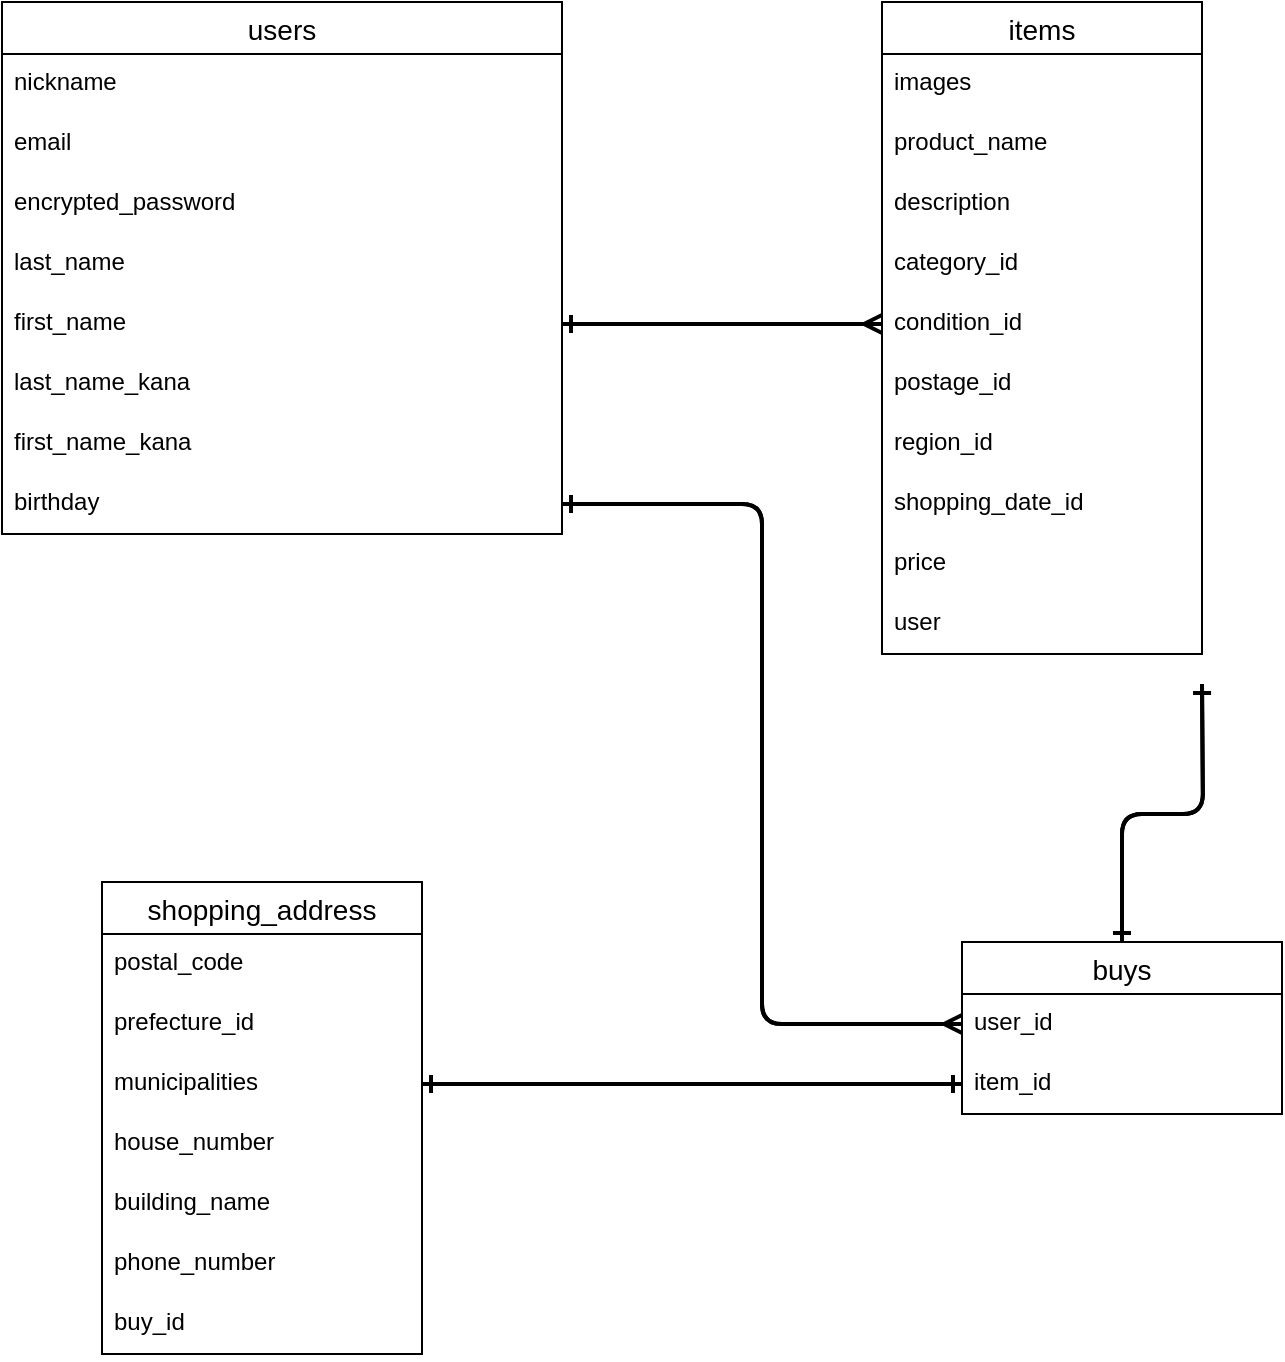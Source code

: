 <mxfile>
    <diagram id="GoB-NSFB8DrZrJg6ma24" name="ページ1">
        <mxGraphModel dx="761" dy="738" grid="1" gridSize="10" guides="1" tooltips="1" connect="1" arrows="1" fold="1" page="1" pageScale="1" pageWidth="827" pageHeight="1169" math="0" shadow="0">
            <root>
                <mxCell id="0"/>
                <mxCell id="1" parent="0"/>
                <mxCell id="2" value="users" style="swimlane;fontStyle=0;childLayout=stackLayout;horizontal=1;startSize=26;horizontalStack=0;resizeParent=1;resizeParentMax=0;resizeLast=0;collapsible=1;marginBottom=0;align=center;fontSize=14;" parent="1" vertex="1">
                    <mxGeometry x="30" y="10" width="280" height="266" as="geometry"/>
                </mxCell>
                <mxCell id="3" value="nickname" style="text;strokeColor=none;fillColor=none;spacingLeft=4;spacingRight=4;overflow=hidden;rotatable=0;points=[[0,0.5],[1,0.5]];portConstraint=eastwest;fontSize=12;" parent="2" vertex="1">
                    <mxGeometry y="26" width="280" height="30" as="geometry"/>
                </mxCell>
                <mxCell id="42" value="email" style="text;strokeColor=none;fillColor=none;spacingLeft=4;spacingRight=4;overflow=hidden;rotatable=0;points=[[0,0.5],[1,0.5]];portConstraint=eastwest;fontSize=12;" parent="2" vertex="1">
                    <mxGeometry y="56" width="280" height="30" as="geometry"/>
                </mxCell>
                <mxCell id="4" value="encrypted_password" style="text;strokeColor=none;fillColor=none;spacingLeft=4;spacingRight=4;overflow=hidden;rotatable=0;points=[[0,0.5],[1,0.5]];portConstraint=eastwest;fontSize=12;" parent="2" vertex="1">
                    <mxGeometry y="86" width="280" height="30" as="geometry"/>
                </mxCell>
                <mxCell id="43" value="last_name" style="text;strokeColor=none;fillColor=none;spacingLeft=4;spacingRight=4;overflow=hidden;rotatable=0;points=[[0,0.5],[1,0.5]];portConstraint=eastwest;fontSize=12;" parent="2" vertex="1">
                    <mxGeometry y="116" width="280" height="30" as="geometry"/>
                </mxCell>
                <mxCell id="44" value="first_name" style="text;strokeColor=none;fillColor=none;spacingLeft=4;spacingRight=4;overflow=hidden;rotatable=0;points=[[0,0.5],[1,0.5]];portConstraint=eastwest;fontSize=12;" parent="2" vertex="1">
                    <mxGeometry y="146" width="280" height="30" as="geometry"/>
                </mxCell>
                <mxCell id="45" value="last_name_kana" style="text;strokeColor=none;fillColor=none;spacingLeft=4;spacingRight=4;overflow=hidden;rotatable=0;points=[[0,0.5],[1,0.5]];portConstraint=eastwest;fontSize=12;" parent="2" vertex="1">
                    <mxGeometry y="176" width="280" height="30" as="geometry"/>
                </mxCell>
                <mxCell id="46" value="first_name_kana" style="text;strokeColor=none;fillColor=none;spacingLeft=4;spacingRight=4;overflow=hidden;rotatable=0;points=[[0,0.5],[1,0.5]];portConstraint=eastwest;fontSize=12;" parent="2" vertex="1">
                    <mxGeometry y="206" width="280" height="30" as="geometry"/>
                </mxCell>
                <mxCell id="5" value="birthday" style="text;strokeColor=none;fillColor=none;spacingLeft=4;spacingRight=4;overflow=hidden;rotatable=0;points=[[0,0.5],[1,0.5]];portConstraint=eastwest;fontSize=12;" parent="2" vertex="1">
                    <mxGeometry y="236" width="280" height="30" as="geometry"/>
                </mxCell>
                <mxCell id="47" value="items" style="swimlane;fontStyle=0;childLayout=stackLayout;horizontal=1;startSize=26;horizontalStack=0;resizeParent=1;resizeParentMax=0;resizeLast=0;collapsible=1;marginBottom=0;align=center;fontSize=14;" parent="1" vertex="1">
                    <mxGeometry x="470" y="10" width="160" height="326" as="geometry"/>
                </mxCell>
                <mxCell id="48" value="images" style="text;strokeColor=none;fillColor=none;spacingLeft=4;spacingRight=4;overflow=hidden;rotatable=0;points=[[0,0.5],[1,0.5]];portConstraint=eastwest;fontSize=12;" parent="47" vertex="1">
                    <mxGeometry y="26" width="160" height="30" as="geometry"/>
                </mxCell>
                <mxCell id="49" value="product_name" style="text;strokeColor=none;fillColor=none;spacingLeft=4;spacingRight=4;overflow=hidden;rotatable=0;points=[[0,0.5],[1,0.5]];portConstraint=eastwest;fontSize=12;" parent="47" vertex="1">
                    <mxGeometry y="56" width="160" height="30" as="geometry"/>
                </mxCell>
                <mxCell id="51" value="description" style="text;strokeColor=none;fillColor=none;spacingLeft=4;spacingRight=4;overflow=hidden;rotatable=0;points=[[0,0.5],[1,0.5]];portConstraint=eastwest;fontSize=12;" parent="47" vertex="1">
                    <mxGeometry y="86" width="160" height="30" as="geometry"/>
                </mxCell>
                <mxCell id="52" value="category_id" style="text;strokeColor=none;fillColor=none;spacingLeft=4;spacingRight=4;overflow=hidden;rotatable=0;points=[[0,0.5],[1,0.5]];portConstraint=eastwest;fontSize=12;" parent="47" vertex="1">
                    <mxGeometry y="116" width="160" height="30" as="geometry"/>
                </mxCell>
                <mxCell id="53" value="condition_id" style="text;strokeColor=none;fillColor=none;spacingLeft=4;spacingRight=4;overflow=hidden;rotatable=0;points=[[0,0.5],[1,0.5]];portConstraint=eastwest;fontSize=12;" parent="47" vertex="1">
                    <mxGeometry y="146" width="160" height="30" as="geometry"/>
                </mxCell>
                <mxCell id="55" value="postage_id" style="text;strokeColor=none;fillColor=none;spacingLeft=4;spacingRight=4;overflow=hidden;rotatable=0;points=[[0,0.5],[1,0.5]];portConstraint=eastwest;fontSize=12;" parent="47" vertex="1">
                    <mxGeometry y="176" width="160" height="30" as="geometry"/>
                </mxCell>
                <mxCell id="50" value="region_id" style="text;strokeColor=none;fillColor=none;spacingLeft=4;spacingRight=4;overflow=hidden;rotatable=0;points=[[0,0.5],[1,0.5]];portConstraint=eastwest;fontSize=12;" parent="47" vertex="1">
                    <mxGeometry y="206" width="160" height="30" as="geometry"/>
                </mxCell>
                <mxCell id="57" value="shopping_date_id" style="text;strokeColor=none;fillColor=none;spacingLeft=4;spacingRight=4;overflow=hidden;rotatable=0;points=[[0,0.5],[1,0.5]];portConstraint=eastwest;fontSize=12;" parent="47" vertex="1">
                    <mxGeometry y="236" width="160" height="30" as="geometry"/>
                </mxCell>
                <mxCell id="58" value="price" style="text;strokeColor=none;fillColor=none;spacingLeft=4;spacingRight=4;overflow=hidden;rotatable=0;points=[[0,0.5],[1,0.5]];portConstraint=eastwest;fontSize=12;" parent="47" vertex="1">
                    <mxGeometry y="266" width="160" height="30" as="geometry"/>
                </mxCell>
                <mxCell id="59" value="user" style="text;strokeColor=none;fillColor=none;spacingLeft=4;spacingRight=4;overflow=hidden;rotatable=0;points=[[0,0.5],[1,0.5]];portConstraint=eastwest;fontSize=12;" parent="47" vertex="1">
                    <mxGeometry y="296" width="160" height="30" as="geometry"/>
                </mxCell>
                <mxCell id="89" style="edgeStyle=orthogonalEdgeStyle;rounded=1;orthogonalLoop=1;jettySize=auto;html=1;exitX=0.5;exitY=0;exitDx=0;exitDy=0;entryX=1;entryY=0.5;entryDx=0;entryDy=0;endArrow=ERone;endFill=0;strokeWidth=2;" parent="1" source="73" edge="1">
                    <mxGeometry relative="1" as="geometry">
                        <mxPoint x="630" y="351" as="targetPoint"/>
                    </mxGeometry>
                </mxCell>
                <mxCell id="73" value="buys" style="swimlane;fontStyle=0;childLayout=stackLayout;horizontal=1;startSize=26;horizontalStack=0;resizeParent=1;resizeParentMax=0;resizeLast=0;collapsible=1;marginBottom=0;align=center;fontSize=14;" parent="1" vertex="1">
                    <mxGeometry x="510" y="480" width="160" height="86" as="geometry"/>
                </mxCell>
                <mxCell id="74" value="user_id" style="text;strokeColor=none;fillColor=none;spacingLeft=4;spacingRight=4;overflow=hidden;rotatable=0;points=[[0,0.5],[1,0.5]];portConstraint=eastwest;fontSize=12;" parent="73" vertex="1">
                    <mxGeometry y="26" width="160" height="30" as="geometry"/>
                </mxCell>
                <mxCell id="75" value="item_id" style="text;strokeColor=none;fillColor=none;spacingLeft=4;spacingRight=4;overflow=hidden;rotatable=0;points=[[0,0.5],[1,0.5]];portConstraint=eastwest;fontSize=12;" parent="73" vertex="1">
                    <mxGeometry y="56" width="160" height="30" as="geometry"/>
                </mxCell>
                <mxCell id="77" value="shopping_address" style="swimlane;fontStyle=0;childLayout=stackLayout;horizontal=1;startSize=26;horizontalStack=0;resizeParent=1;resizeParentMax=0;resizeLast=0;collapsible=1;marginBottom=0;align=center;fontSize=14;" parent="1" vertex="1">
                    <mxGeometry x="80" y="450" width="160" height="236" as="geometry"/>
                </mxCell>
                <mxCell id="78" value="postal_code" style="text;strokeColor=none;fillColor=none;spacingLeft=4;spacingRight=4;overflow=hidden;rotatable=0;points=[[0,0.5],[1,0.5]];portConstraint=eastwest;fontSize=12;" parent="77" vertex="1">
                    <mxGeometry y="26" width="160" height="30" as="geometry"/>
                </mxCell>
                <mxCell id="79" value="prefecture_id" style="text;strokeColor=none;fillColor=none;spacingLeft=4;spacingRight=4;overflow=hidden;rotatable=0;points=[[0,0.5],[1,0.5]];portConstraint=eastwest;fontSize=12;" parent="77" vertex="1">
                    <mxGeometry y="56" width="160" height="30" as="geometry"/>
                </mxCell>
                <mxCell id="80" value="municipalities" style="text;strokeColor=none;fillColor=none;spacingLeft=4;spacingRight=4;overflow=hidden;rotatable=0;points=[[0,0.5],[1,0.5]];portConstraint=eastwest;fontSize=12;" parent="77" vertex="1">
                    <mxGeometry y="86" width="160" height="30" as="geometry"/>
                </mxCell>
                <mxCell id="81" value="house_number" style="text;strokeColor=none;fillColor=none;spacingLeft=4;spacingRight=4;overflow=hidden;rotatable=0;points=[[0,0.5],[1,0.5]];portConstraint=eastwest;fontSize=12;" parent="77" vertex="1">
                    <mxGeometry y="116" width="160" height="30" as="geometry"/>
                </mxCell>
                <mxCell id="82" value="building_name" style="text;strokeColor=none;fillColor=none;spacingLeft=4;spacingRight=4;overflow=hidden;rotatable=0;points=[[0,0.5],[1,0.5]];portConstraint=eastwest;fontSize=12;" parent="77" vertex="1">
                    <mxGeometry y="146" width="160" height="30" as="geometry"/>
                </mxCell>
                <mxCell id="83" value="phone_number" style="text;strokeColor=none;fillColor=none;spacingLeft=4;spacingRight=4;overflow=hidden;rotatable=0;points=[[0,0.5],[1,0.5]];portConstraint=eastwest;fontSize=12;" parent="77" vertex="1">
                    <mxGeometry y="176" width="160" height="30" as="geometry"/>
                </mxCell>
                <mxCell id="93" value="buy_id" style="text;strokeColor=none;fillColor=none;spacingLeft=4;spacingRight=4;overflow=hidden;rotatable=0;points=[[0,0.5],[1,0.5]];portConstraint=eastwest;fontSize=12;" vertex="1" parent="77">
                    <mxGeometry y="206" width="160" height="30" as="geometry"/>
                </mxCell>
                <mxCell id="84" style="edgeStyle=orthogonalEdgeStyle;rounded=0;orthogonalLoop=1;jettySize=auto;html=1;exitX=1;exitY=0.5;exitDx=0;exitDy=0;entryX=0;entryY=0.5;entryDx=0;entryDy=0;endArrow=ERmany;endFill=0;strokeWidth=2;" parent="1" source="44" target="53" edge="1">
                    <mxGeometry relative="1" as="geometry"/>
                </mxCell>
                <mxCell id="85" style="edgeStyle=orthogonalEdgeStyle;rounded=1;orthogonalLoop=1;jettySize=auto;html=1;exitX=1;exitY=0.5;exitDx=0;exitDy=0;entryX=0;entryY=0.5;entryDx=0;entryDy=0;endArrow=ERmany;endFill=0;strokeWidth=2;" parent="1" source="5" target="74" edge="1">
                    <mxGeometry relative="1" as="geometry"/>
                </mxCell>
                <mxCell id="87" style="edgeStyle=orthogonalEdgeStyle;rounded=1;orthogonalLoop=1;jettySize=auto;html=1;exitX=0;exitY=0.5;exitDx=0;exitDy=0;entryX=1;entryY=0.5;entryDx=0;entryDy=0;endArrow=ERone;endFill=0;strokeWidth=2;" parent="1" source="53" target="44" edge="1">
                    <mxGeometry relative="1" as="geometry"/>
                </mxCell>
                <mxCell id="88" style="edgeStyle=orthogonalEdgeStyle;rounded=1;orthogonalLoop=1;jettySize=auto;html=1;exitX=1;exitY=0.5;exitDx=0;exitDy=0;endArrow=ERone;endFill=0;strokeWidth=2;" parent="1" target="73" edge="1">
                    <mxGeometry relative="1" as="geometry">
                        <mxPoint x="630" y="351" as="sourcePoint"/>
                    </mxGeometry>
                </mxCell>
                <mxCell id="90" style="edgeStyle=orthogonalEdgeStyle;rounded=1;orthogonalLoop=1;jettySize=auto;html=1;exitX=0;exitY=0.5;exitDx=0;exitDy=0;entryX=1;entryY=0.5;entryDx=0;entryDy=0;endArrow=ERone;endFill=0;strokeWidth=2;" parent="1" source="74" target="5" edge="1">
                    <mxGeometry relative="1" as="geometry"/>
                </mxCell>
                <mxCell id="91" style="edgeStyle=orthogonalEdgeStyle;rounded=1;orthogonalLoop=1;jettySize=auto;html=1;exitX=0;exitY=0.5;exitDx=0;exitDy=0;entryX=1;entryY=0.5;entryDx=0;entryDy=0;endArrow=ERone;endFill=0;strokeWidth=2;" parent="1" source="75" target="80" edge="1">
                    <mxGeometry relative="1" as="geometry"/>
                </mxCell>
                <mxCell id="92" style="edgeStyle=orthogonalEdgeStyle;rounded=1;orthogonalLoop=1;jettySize=auto;html=1;exitX=1;exitY=0.5;exitDx=0;exitDy=0;entryX=0;entryY=0.5;entryDx=0;entryDy=0;endArrow=ERone;endFill=0;strokeWidth=2;" parent="1" source="80" target="75" edge="1">
                    <mxGeometry relative="1" as="geometry"/>
                </mxCell>
            </root>
        </mxGraphModel>
    </diagram>
</mxfile>